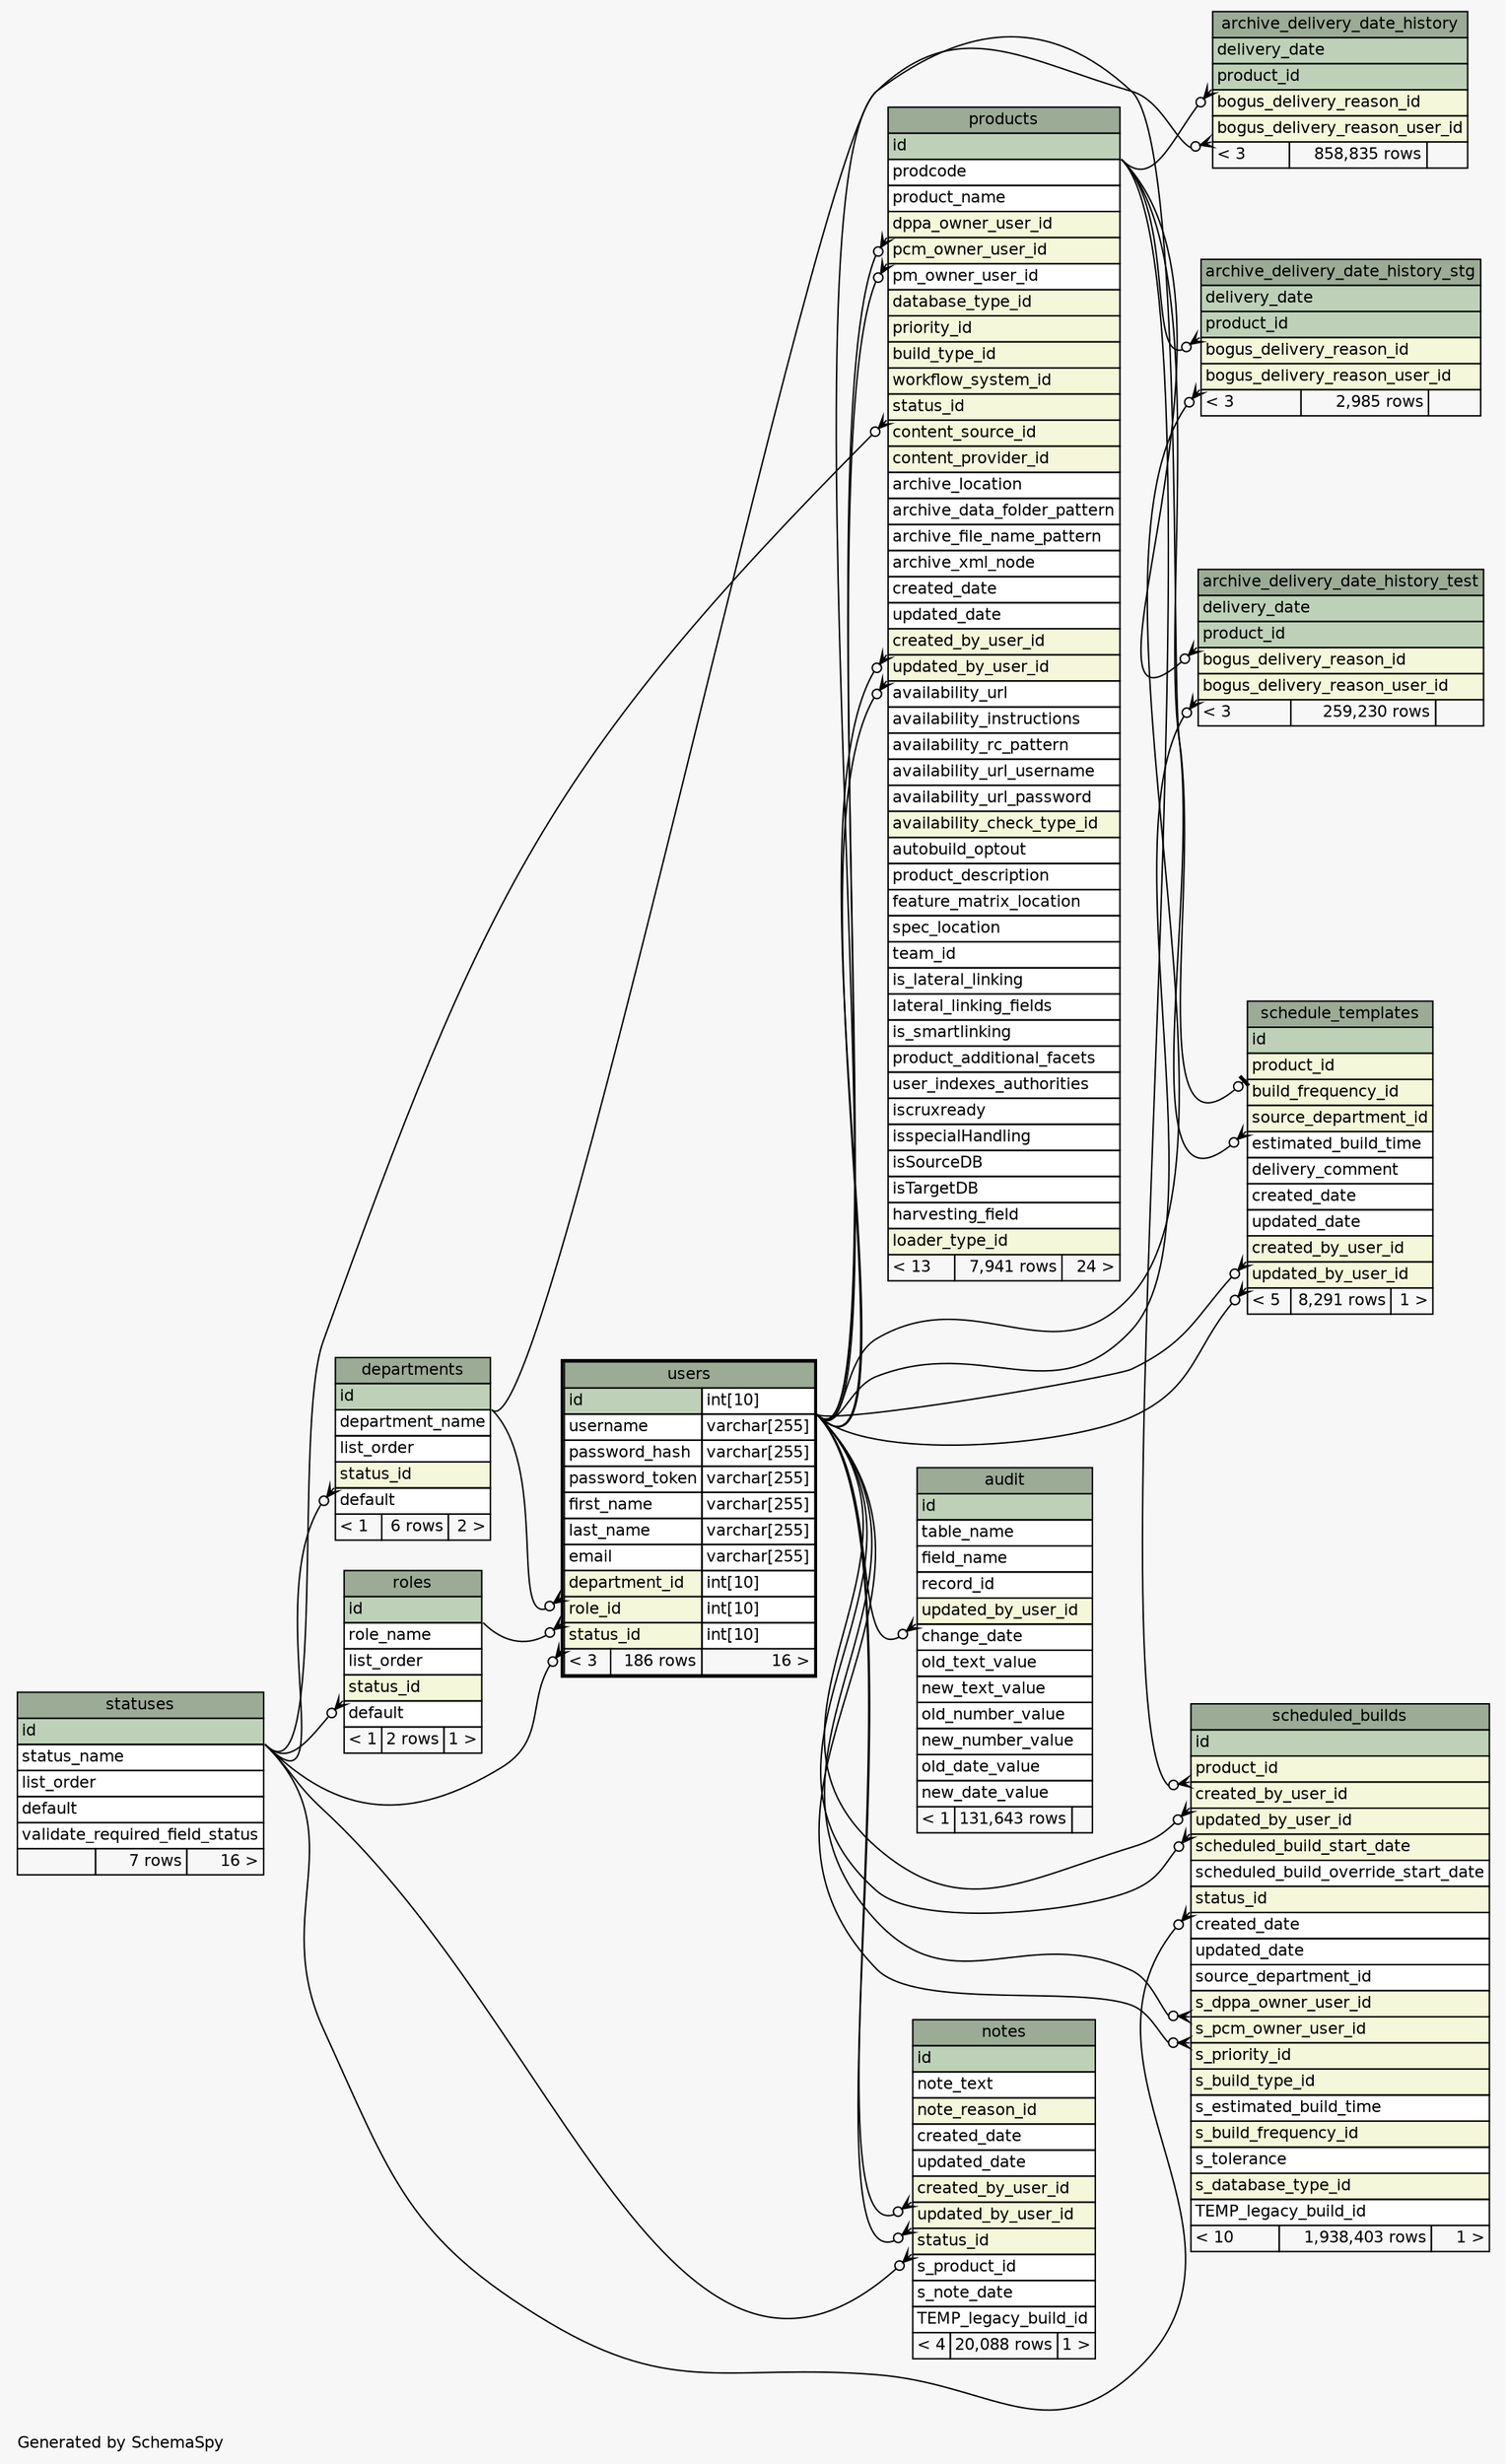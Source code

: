 // dot 2.2.1 on Windows 10 10.0
// SchemaSpy rev 590
digraph "oneDegreeRelationshipsDiagram" {
  graph [
    rankdir="RL"
    bgcolor="#f7f7f7"
    label="\nGenerated by SchemaSpy"
    labeljust="l"
    nodesep="0.18"
    ranksep="0.46"
    fontname="Helvetica"
    fontsize="11"
  ];
  node [
    fontname="Helvetica"
    fontsize="11"
    shape="plaintext"
  ];
  edge [
    arrowsize="0.8"
  ];
  "archive_delivery_date_history":"bogus_delivery_reason_user_id":sw -> "users":"id.type":se [arrowhead=none dir=back arrowtail=crowodot];
  "archive_delivery_date_history":"product_id":sw -> "products":"id":se [arrowhead=none dir=back arrowtail=crowodot];
  "archive_delivery_date_history_stg":"bogus_delivery_reason_user_id":sw -> "users":"id.type":se [arrowhead=none dir=back arrowtail=crowodot];
  "archive_delivery_date_history_stg":"product_id":sw -> "products":"id":se [arrowhead=none dir=back arrowtail=crowodot];
  "archive_delivery_date_history_test":"bogus_delivery_reason_user_id":sw -> "users":"id.type":se [arrowhead=none dir=back arrowtail=crowodot];
  "archive_delivery_date_history_test":"product_id":sw -> "products":"id":se [arrowhead=none dir=back arrowtail=crowodot];
  "audit":"updated_by_user_id":sw -> "users":"id.type":se [arrowhead=none dir=back arrowtail=crowodot];
  "departments":"status_id":sw -> "statuses":"id":se [arrowhead=none dir=back arrowtail=crowodot];
  "notes":"created_by_user_id":sw -> "users":"id.type":se [arrowhead=none dir=back arrowtail=crowodot];
  "notes":"status_id":sw -> "statuses":"id":se [arrowhead=none dir=back arrowtail=crowodot];
  "notes":"updated_by_user_id":sw -> "users":"id.type":se [arrowhead=none dir=back arrowtail=crowodot];
  "products":"created_by_user_id":sw -> "users":"id.type":se [arrowhead=none dir=back arrowtail=crowodot];
  "products":"dppa_owner_user_id":sw -> "users":"id.type":se [arrowhead=none dir=back arrowtail=crowodot];
  "products":"pcm_owner_user_id":sw -> "users":"id.type":se [arrowhead=none dir=back arrowtail=crowodot];
  "products":"status_id":sw -> "statuses":"id":se [arrowhead=none dir=back arrowtail=crowodot];
  "products":"updated_by_user_id":sw -> "users":"id.type":se [arrowhead=none dir=back arrowtail=crowodot];
  "roles":"status_id":sw -> "statuses":"id":se [arrowhead=none dir=back arrowtail=crowodot];
  "schedule_templates":"created_by_user_id":sw -> "users":"id.type":se [arrowhead=none dir=back arrowtail=crowodot];
  "schedule_templates":"product_id":sw -> "products":"id":se [arrowhead=none dir=back arrowtail=teeodot];
  "schedule_templates":"source_department_id":sw -> "departments":"id":se [arrowhead=none dir=back arrowtail=crowodot];
  "schedule_templates":"updated_by_user_id":sw -> "users":"id.type":se [arrowhead=none dir=back arrowtail=crowodot];
  "scheduled_builds":"created_by_user_id":sw -> "users":"id.type":se [arrowhead=none dir=back arrowtail=crowodot];
  "scheduled_builds":"product_id":sw -> "products":"id":se [arrowhead=none dir=back arrowtail=crowodot];
  "scheduled_builds":"s_dppa_owner_user_id":sw -> "users":"id.type":se [arrowhead=none dir=back arrowtail=crowodot];
  "scheduled_builds":"s_pcm_owner_user_id":sw -> "users":"id.type":se [arrowhead=none dir=back arrowtail=crowodot];
  "scheduled_builds":"status_id":sw -> "statuses":"id":se [arrowhead=none dir=back arrowtail=crowodot];
  "scheduled_builds":"updated_by_user_id":sw -> "users":"id.type":se [arrowhead=none dir=back arrowtail=crowodot];
  "users":"department_id":sw -> "departments":"id":se [arrowhead=none dir=back arrowtail=crowodot];
  "users":"role_id":sw -> "roles":"id":se [arrowhead=none dir=back arrowtail=crowodot];
  "users":"status_id":sw -> "statuses":"id":se [arrowhead=none dir=back arrowtail=crowodot];
  "archive_delivery_date_history" [
    label=<
    <TABLE BORDER="0" CELLBORDER="1" CELLSPACING="0" BGCOLOR="#ffffff">
      <TR><TD COLSPAN="3" BGCOLOR="#9bab96" ALIGN="CENTER">archive_delivery_date_history</TD></TR>
      <TR><TD PORT="delivery_date" COLSPAN="3" BGCOLOR="#bed1b8" ALIGN="LEFT">delivery_date</TD></TR>
      <TR><TD PORT="product_id" COLSPAN="3" BGCOLOR="#bed1b8" ALIGN="LEFT">product_id</TD></TR>
      <TR><TD PORT="bogus_delivery_reason_id" COLSPAN="3" BGCOLOR="#f4f7da" ALIGN="LEFT">bogus_delivery_reason_id</TD></TR>
      <TR><TD PORT="bogus_delivery_reason_user_id" COLSPAN="3" BGCOLOR="#f4f7da" ALIGN="LEFT">bogus_delivery_reason_user_id</TD></TR>
      <TR><TD ALIGN="LEFT" BGCOLOR="#f7f7f7">&lt; 3</TD><TD ALIGN="RIGHT" BGCOLOR="#f7f7f7">858,835 rows</TD><TD ALIGN="RIGHT" BGCOLOR="#f7f7f7">  </TD></TR>
    </TABLE>>
    URL="archive_delivery_date_history.html"
    tooltip="archive_delivery_date_history"
  ];
  "archive_delivery_date_history_stg" [
    label=<
    <TABLE BORDER="0" CELLBORDER="1" CELLSPACING="0" BGCOLOR="#ffffff">
      <TR><TD COLSPAN="3" BGCOLOR="#9bab96" ALIGN="CENTER">archive_delivery_date_history_stg</TD></TR>
      <TR><TD PORT="delivery_date" COLSPAN="3" BGCOLOR="#bed1b8" ALIGN="LEFT">delivery_date</TD></TR>
      <TR><TD PORT="product_id" COLSPAN="3" BGCOLOR="#bed1b8" ALIGN="LEFT">product_id</TD></TR>
      <TR><TD PORT="bogus_delivery_reason_id" COLSPAN="3" BGCOLOR="#f4f7da" ALIGN="LEFT">bogus_delivery_reason_id</TD></TR>
      <TR><TD PORT="bogus_delivery_reason_user_id" COLSPAN="3" BGCOLOR="#f4f7da" ALIGN="LEFT">bogus_delivery_reason_user_id</TD></TR>
      <TR><TD ALIGN="LEFT" BGCOLOR="#f7f7f7">&lt; 3</TD><TD ALIGN="RIGHT" BGCOLOR="#f7f7f7">2,985 rows</TD><TD ALIGN="RIGHT" BGCOLOR="#f7f7f7">  </TD></TR>
    </TABLE>>
    URL="archive_delivery_date_history_stg.html"
    tooltip="archive_delivery_date_history_stg"
  ];
  "archive_delivery_date_history_test" [
    label=<
    <TABLE BORDER="0" CELLBORDER="1" CELLSPACING="0" BGCOLOR="#ffffff">
      <TR><TD COLSPAN="3" BGCOLOR="#9bab96" ALIGN="CENTER">archive_delivery_date_history_test</TD></TR>
      <TR><TD PORT="delivery_date" COLSPAN="3" BGCOLOR="#bed1b8" ALIGN="LEFT">delivery_date</TD></TR>
      <TR><TD PORT="product_id" COLSPAN="3" BGCOLOR="#bed1b8" ALIGN="LEFT">product_id</TD></TR>
      <TR><TD PORT="bogus_delivery_reason_id" COLSPAN="3" BGCOLOR="#f4f7da" ALIGN="LEFT">bogus_delivery_reason_id</TD></TR>
      <TR><TD PORT="bogus_delivery_reason_user_id" COLSPAN="3" BGCOLOR="#f4f7da" ALIGN="LEFT">bogus_delivery_reason_user_id</TD></TR>
      <TR><TD ALIGN="LEFT" BGCOLOR="#f7f7f7">&lt; 3</TD><TD ALIGN="RIGHT" BGCOLOR="#f7f7f7">259,230 rows</TD><TD ALIGN="RIGHT" BGCOLOR="#f7f7f7">  </TD></TR>
    </TABLE>>
    URL="archive_delivery_date_history_test.html"
    tooltip="archive_delivery_date_history_test"
  ];
  "audit" [
    label=<
    <TABLE BORDER="0" CELLBORDER="1" CELLSPACING="0" BGCOLOR="#ffffff">
      <TR><TD COLSPAN="3" BGCOLOR="#9bab96" ALIGN="CENTER">audit</TD></TR>
      <TR><TD PORT="id" COLSPAN="3" BGCOLOR="#bed1b8" ALIGN="LEFT">id</TD></TR>
      <TR><TD PORT="table_name" COLSPAN="3" ALIGN="LEFT">table_name</TD></TR>
      <TR><TD PORT="field_name" COLSPAN="3" ALIGN="LEFT">field_name</TD></TR>
      <TR><TD PORT="record_id" COLSPAN="3" ALIGN="LEFT">record_id</TD></TR>
      <TR><TD PORT="updated_by_user_id" COLSPAN="3" BGCOLOR="#f4f7da" ALIGN="LEFT">updated_by_user_id</TD></TR>
      <TR><TD PORT="change_date" COLSPAN="3" ALIGN="LEFT">change_date</TD></TR>
      <TR><TD PORT="old_text_value" COLSPAN="3" ALIGN="LEFT">old_text_value</TD></TR>
      <TR><TD PORT="new_text_value" COLSPAN="3" ALIGN="LEFT">new_text_value</TD></TR>
      <TR><TD PORT="old_number_value" COLSPAN="3" ALIGN="LEFT">old_number_value</TD></TR>
      <TR><TD PORT="new_number_value" COLSPAN="3" ALIGN="LEFT">new_number_value</TD></TR>
      <TR><TD PORT="old_date_value" COLSPAN="3" ALIGN="LEFT">old_date_value</TD></TR>
      <TR><TD PORT="new_date_value" COLSPAN="3" ALIGN="LEFT">new_date_value</TD></TR>
      <TR><TD ALIGN="LEFT" BGCOLOR="#f7f7f7">&lt; 1</TD><TD ALIGN="RIGHT" BGCOLOR="#f7f7f7">131,643 rows</TD><TD ALIGN="RIGHT" BGCOLOR="#f7f7f7">  </TD></TR>
    </TABLE>>
    URL="audit.html"
    tooltip="audit"
  ];
  "departments" [
    label=<
    <TABLE BORDER="0" CELLBORDER="1" CELLSPACING="0" BGCOLOR="#ffffff">
      <TR><TD COLSPAN="3" BGCOLOR="#9bab96" ALIGN="CENTER">departments</TD></TR>
      <TR><TD PORT="id" COLSPAN="3" BGCOLOR="#bed1b8" ALIGN="LEFT">id</TD></TR>
      <TR><TD PORT="department_name" COLSPAN="3" ALIGN="LEFT">department_name</TD></TR>
      <TR><TD PORT="list_order" COLSPAN="3" ALIGN="LEFT">list_order</TD></TR>
      <TR><TD PORT="status_id" COLSPAN="3" BGCOLOR="#f4f7da" ALIGN="LEFT">status_id</TD></TR>
      <TR><TD PORT="default" COLSPAN="3" ALIGN="LEFT">default</TD></TR>
      <TR><TD ALIGN="LEFT" BGCOLOR="#f7f7f7">&lt; 1</TD><TD ALIGN="RIGHT" BGCOLOR="#f7f7f7">6 rows</TD><TD ALIGN="RIGHT" BGCOLOR="#f7f7f7">2 &gt;</TD></TR>
    </TABLE>>
    URL="departments.html"
    tooltip="departments"
  ];
  "notes" [
    label=<
    <TABLE BORDER="0" CELLBORDER="1" CELLSPACING="0" BGCOLOR="#ffffff">
      <TR><TD COLSPAN="3" BGCOLOR="#9bab96" ALIGN="CENTER">notes</TD></TR>
      <TR><TD PORT="id" COLSPAN="3" BGCOLOR="#bed1b8" ALIGN="LEFT">id</TD></TR>
      <TR><TD PORT="note_text" COLSPAN="3" ALIGN="LEFT">note_text</TD></TR>
      <TR><TD PORT="note_reason_id" COLSPAN="3" BGCOLOR="#f4f7da" ALIGN="LEFT">note_reason_id</TD></TR>
      <TR><TD PORT="created_date" COLSPAN="3" ALIGN="LEFT">created_date</TD></TR>
      <TR><TD PORT="updated_date" COLSPAN="3" ALIGN="LEFT">updated_date</TD></TR>
      <TR><TD PORT="created_by_user_id" COLSPAN="3" BGCOLOR="#f4f7da" ALIGN="LEFT">created_by_user_id</TD></TR>
      <TR><TD PORT="updated_by_user_id" COLSPAN="3" BGCOLOR="#f4f7da" ALIGN="LEFT">updated_by_user_id</TD></TR>
      <TR><TD PORT="status_id" COLSPAN="3" BGCOLOR="#f4f7da" ALIGN="LEFT">status_id</TD></TR>
      <TR><TD PORT="s_product_id" COLSPAN="3" ALIGN="LEFT">s_product_id</TD></TR>
      <TR><TD PORT="s_note_date" COLSPAN="3" ALIGN="LEFT">s_note_date</TD></TR>
      <TR><TD PORT="TEMP_legacy_build_id" COLSPAN="3" ALIGN="LEFT">TEMP_legacy_build_id</TD></TR>
      <TR><TD ALIGN="LEFT" BGCOLOR="#f7f7f7">&lt; 4</TD><TD ALIGN="RIGHT" BGCOLOR="#f7f7f7">20,088 rows</TD><TD ALIGN="RIGHT" BGCOLOR="#f7f7f7">1 &gt;</TD></TR>
    </TABLE>>
    URL="notes.html"
    tooltip="notes"
  ];
  "products" [
    label=<
    <TABLE BORDER="0" CELLBORDER="1" CELLSPACING="0" BGCOLOR="#ffffff">
      <TR><TD COLSPAN="3" BGCOLOR="#9bab96" ALIGN="CENTER">products</TD></TR>
      <TR><TD PORT="id" COLSPAN="3" BGCOLOR="#bed1b8" ALIGN="LEFT">id</TD></TR>
      <TR><TD PORT="prodcode" COLSPAN="3" ALIGN="LEFT">prodcode</TD></TR>
      <TR><TD PORT="product_name" COLSPAN="3" ALIGN="LEFT">product_name</TD></TR>
      <TR><TD PORT="dppa_owner_user_id" COLSPAN="3" BGCOLOR="#f4f7da" ALIGN="LEFT">dppa_owner_user_id</TD></TR>
      <TR><TD PORT="pcm_owner_user_id" COLSPAN="3" BGCOLOR="#f4f7da" ALIGN="LEFT">pcm_owner_user_id</TD></TR>
      <TR><TD PORT="pm_owner_user_id" COLSPAN="3" ALIGN="LEFT">pm_owner_user_id</TD></TR>
      <TR><TD PORT="database_type_id" COLSPAN="3" BGCOLOR="#f4f7da" ALIGN="LEFT">database_type_id</TD></TR>
      <TR><TD PORT="priority_id" COLSPAN="3" BGCOLOR="#f4f7da" ALIGN="LEFT">priority_id</TD></TR>
      <TR><TD PORT="build_type_id" COLSPAN="3" BGCOLOR="#f4f7da" ALIGN="LEFT">build_type_id</TD></TR>
      <TR><TD PORT="workflow_system_id" COLSPAN="3" BGCOLOR="#f4f7da" ALIGN="LEFT">workflow_system_id</TD></TR>
      <TR><TD PORT="status_id" COLSPAN="3" BGCOLOR="#f4f7da" ALIGN="LEFT">status_id</TD></TR>
      <TR><TD PORT="content_source_id" COLSPAN="3" BGCOLOR="#f4f7da" ALIGN="LEFT">content_source_id</TD></TR>
      <TR><TD PORT="content_provider_id" COLSPAN="3" BGCOLOR="#f4f7da" ALIGN="LEFT">content_provider_id</TD></TR>
      <TR><TD PORT="archive_location" COLSPAN="3" ALIGN="LEFT">archive_location</TD></TR>
      <TR><TD PORT="archive_data_folder_pattern" COLSPAN="3" ALIGN="LEFT">archive_data_folder_pattern</TD></TR>
      <TR><TD PORT="archive_file_name_pattern" COLSPAN="3" ALIGN="LEFT">archive_file_name_pattern</TD></TR>
      <TR><TD PORT="archive_xml_node" COLSPAN="3" ALIGN="LEFT">archive_xml_node</TD></TR>
      <TR><TD PORT="created_date" COLSPAN="3" ALIGN="LEFT">created_date</TD></TR>
      <TR><TD PORT="updated_date" COLSPAN="3" ALIGN="LEFT">updated_date</TD></TR>
      <TR><TD PORT="created_by_user_id" COLSPAN="3" BGCOLOR="#f4f7da" ALIGN="LEFT">created_by_user_id</TD></TR>
      <TR><TD PORT="updated_by_user_id" COLSPAN="3" BGCOLOR="#f4f7da" ALIGN="LEFT">updated_by_user_id</TD></TR>
      <TR><TD PORT="availability_url" COLSPAN="3" ALIGN="LEFT">availability_url</TD></TR>
      <TR><TD PORT="availability_instructions" COLSPAN="3" ALIGN="LEFT">availability_instructions</TD></TR>
      <TR><TD PORT="availability_rc_pattern" COLSPAN="3" ALIGN="LEFT">availability_rc_pattern</TD></TR>
      <TR><TD PORT="availability_url_username" COLSPAN="3" ALIGN="LEFT">availability_url_username</TD></TR>
      <TR><TD PORT="availability_url_password" COLSPAN="3" ALIGN="LEFT">availability_url_password</TD></TR>
      <TR><TD PORT="availability_check_type_id" COLSPAN="3" BGCOLOR="#f4f7da" ALIGN="LEFT">availability_check_type_id</TD></TR>
      <TR><TD PORT="autobuild_optout" COLSPAN="3" ALIGN="LEFT">autobuild_optout</TD></TR>
      <TR><TD PORT="product_description" COLSPAN="3" ALIGN="LEFT">product_description</TD></TR>
      <TR><TD PORT="feature_matrix_location" COLSPAN="3" ALIGN="LEFT">feature_matrix_location</TD></TR>
      <TR><TD PORT="spec_location" COLSPAN="3" ALIGN="LEFT">spec_location</TD></TR>
      <TR><TD PORT="team_id" COLSPAN="3" ALIGN="LEFT">team_id</TD></TR>
      <TR><TD PORT="is_lateral_linking" COLSPAN="3" ALIGN="LEFT">is_lateral_linking</TD></TR>
      <TR><TD PORT="lateral_linking_fields" COLSPAN="3" ALIGN="LEFT">lateral_linking_fields</TD></TR>
      <TR><TD PORT="is_smartlinking" COLSPAN="3" ALIGN="LEFT">is_smartlinking</TD></TR>
      <TR><TD PORT="product_additional_facets" COLSPAN="3" ALIGN="LEFT">product_additional_facets</TD></TR>
      <TR><TD PORT="user_indexes_authorities" COLSPAN="3" ALIGN="LEFT">user_indexes_authorities</TD></TR>
      <TR><TD PORT="iscruxready" COLSPAN="3" ALIGN="LEFT">iscruxready</TD></TR>
      <TR><TD PORT="isspecialHandling" COLSPAN="3" ALIGN="LEFT">isspecialHandling</TD></TR>
      <TR><TD PORT="isSourceDB" COLSPAN="3" ALIGN="LEFT">isSourceDB</TD></TR>
      <TR><TD PORT="isTargetDB" COLSPAN="3" ALIGN="LEFT">isTargetDB</TD></TR>
      <TR><TD PORT="harvesting_field" COLSPAN="3" ALIGN="LEFT">harvesting_field</TD></TR>
      <TR><TD PORT="loader_type_id" COLSPAN="3" BGCOLOR="#f4f7da" ALIGN="LEFT">loader_type_id</TD></TR>
      <TR><TD ALIGN="LEFT" BGCOLOR="#f7f7f7">&lt; 13</TD><TD ALIGN="RIGHT" BGCOLOR="#f7f7f7">7,941 rows</TD><TD ALIGN="RIGHT" BGCOLOR="#f7f7f7">24 &gt;</TD></TR>
    </TABLE>>
    URL="products.html"
    tooltip="products"
  ];
  "roles" [
    label=<
    <TABLE BORDER="0" CELLBORDER="1" CELLSPACING="0" BGCOLOR="#ffffff">
      <TR><TD COLSPAN="3" BGCOLOR="#9bab96" ALIGN="CENTER">roles</TD></TR>
      <TR><TD PORT="id" COLSPAN="3" BGCOLOR="#bed1b8" ALIGN="LEFT">id</TD></TR>
      <TR><TD PORT="role_name" COLSPAN="3" ALIGN="LEFT">role_name</TD></TR>
      <TR><TD PORT="list_order" COLSPAN="3" ALIGN="LEFT">list_order</TD></TR>
      <TR><TD PORT="status_id" COLSPAN="3" BGCOLOR="#f4f7da" ALIGN="LEFT">status_id</TD></TR>
      <TR><TD PORT="default" COLSPAN="3" ALIGN="LEFT">default</TD></TR>
      <TR><TD ALIGN="LEFT" BGCOLOR="#f7f7f7">&lt; 1</TD><TD ALIGN="RIGHT" BGCOLOR="#f7f7f7">2 rows</TD><TD ALIGN="RIGHT" BGCOLOR="#f7f7f7">1 &gt;</TD></TR>
    </TABLE>>
    URL="roles.html"
    tooltip="roles"
  ];
  "schedule_templates" [
    label=<
    <TABLE BORDER="0" CELLBORDER="1" CELLSPACING="0" BGCOLOR="#ffffff">
      <TR><TD COLSPAN="3" BGCOLOR="#9bab96" ALIGN="CENTER">schedule_templates</TD></TR>
      <TR><TD PORT="id" COLSPAN="3" BGCOLOR="#bed1b8" ALIGN="LEFT">id</TD></TR>
      <TR><TD PORT="product_id" COLSPAN="3" BGCOLOR="#f4f7da" ALIGN="LEFT">product_id</TD></TR>
      <TR><TD PORT="build_frequency_id" COLSPAN="3" BGCOLOR="#f4f7da" ALIGN="LEFT">build_frequency_id</TD></TR>
      <TR><TD PORT="source_department_id" COLSPAN="3" BGCOLOR="#f4f7da" ALIGN="LEFT">source_department_id</TD></TR>
      <TR><TD PORT="estimated_build_time" COLSPAN="3" ALIGN="LEFT">estimated_build_time</TD></TR>
      <TR><TD PORT="delivery_comment" COLSPAN="3" ALIGN="LEFT">delivery_comment</TD></TR>
      <TR><TD PORT="created_date" COLSPAN="3" ALIGN="LEFT">created_date</TD></TR>
      <TR><TD PORT="updated_date" COLSPAN="3" ALIGN="LEFT">updated_date</TD></TR>
      <TR><TD PORT="created_by_user_id" COLSPAN="3" BGCOLOR="#f4f7da" ALIGN="LEFT">created_by_user_id</TD></TR>
      <TR><TD PORT="updated_by_user_id" COLSPAN="3" BGCOLOR="#f4f7da" ALIGN="LEFT">updated_by_user_id</TD></TR>
      <TR><TD ALIGN="LEFT" BGCOLOR="#f7f7f7">&lt; 5</TD><TD ALIGN="RIGHT" BGCOLOR="#f7f7f7">8,291 rows</TD><TD ALIGN="RIGHT" BGCOLOR="#f7f7f7">1 &gt;</TD></TR>
    </TABLE>>
    URL="schedule_templates.html"
    tooltip="schedule_templates"
  ];
  "scheduled_builds" [
    label=<
    <TABLE BORDER="0" CELLBORDER="1" CELLSPACING="0" BGCOLOR="#ffffff">
      <TR><TD COLSPAN="3" BGCOLOR="#9bab96" ALIGN="CENTER">scheduled_builds</TD></TR>
      <TR><TD PORT="id" COLSPAN="3" BGCOLOR="#bed1b8" ALIGN="LEFT">id</TD></TR>
      <TR><TD PORT="product_id" COLSPAN="3" BGCOLOR="#f4f7da" ALIGN="LEFT">product_id</TD></TR>
      <TR><TD PORT="created_by_user_id" COLSPAN="3" BGCOLOR="#f4f7da" ALIGN="LEFT">created_by_user_id</TD></TR>
      <TR><TD PORT="updated_by_user_id" COLSPAN="3" BGCOLOR="#f4f7da" ALIGN="LEFT">updated_by_user_id</TD></TR>
      <TR><TD PORT="scheduled_build_start_date" COLSPAN="3" BGCOLOR="#f4f7da" ALIGN="LEFT">scheduled_build_start_date</TD></TR>
      <TR><TD PORT="scheduled_build_override_start_date" COLSPAN="3" ALIGN="LEFT">scheduled_build_override_start_date</TD></TR>
      <TR><TD PORT="status_id" COLSPAN="3" BGCOLOR="#f4f7da" ALIGN="LEFT">status_id</TD></TR>
      <TR><TD PORT="created_date" COLSPAN="3" ALIGN="LEFT">created_date</TD></TR>
      <TR><TD PORT="updated_date" COLSPAN="3" ALIGN="LEFT">updated_date</TD></TR>
      <TR><TD PORT="source_department_id" COLSPAN="3" ALIGN="LEFT">source_department_id</TD></TR>
      <TR><TD PORT="s_dppa_owner_user_id" COLSPAN="3" BGCOLOR="#f4f7da" ALIGN="LEFT">s_dppa_owner_user_id</TD></TR>
      <TR><TD PORT="s_pcm_owner_user_id" COLSPAN="3" BGCOLOR="#f4f7da" ALIGN="LEFT">s_pcm_owner_user_id</TD></TR>
      <TR><TD PORT="s_priority_id" COLSPAN="3" BGCOLOR="#f4f7da" ALIGN="LEFT">s_priority_id</TD></TR>
      <TR><TD PORT="s_build_type_id" COLSPAN="3" BGCOLOR="#f4f7da" ALIGN="LEFT">s_build_type_id</TD></TR>
      <TR><TD PORT="s_estimated_build_time" COLSPAN="3" ALIGN="LEFT">s_estimated_build_time</TD></TR>
      <TR><TD PORT="s_build_frequency_id" COLSPAN="3" BGCOLOR="#f4f7da" ALIGN="LEFT">s_build_frequency_id</TD></TR>
      <TR><TD PORT="s_tolerance" COLSPAN="3" ALIGN="LEFT">s_tolerance</TD></TR>
      <TR><TD PORT="s_database_type_id" COLSPAN="3" BGCOLOR="#f4f7da" ALIGN="LEFT">s_database_type_id</TD></TR>
      <TR><TD PORT="TEMP_legacy_build_id" COLSPAN="3" ALIGN="LEFT">TEMP_legacy_build_id</TD></TR>
      <TR><TD ALIGN="LEFT" BGCOLOR="#f7f7f7">&lt; 10</TD><TD ALIGN="RIGHT" BGCOLOR="#f7f7f7">1,938,403 rows</TD><TD ALIGN="RIGHT" BGCOLOR="#f7f7f7">1 &gt;</TD></TR>
    </TABLE>>
    URL="scheduled_builds.html"
    tooltip="scheduled_builds"
  ];
  "statuses" [
    label=<
    <TABLE BORDER="0" CELLBORDER="1" CELLSPACING="0" BGCOLOR="#ffffff">
      <TR><TD COLSPAN="3" BGCOLOR="#9bab96" ALIGN="CENTER">statuses</TD></TR>
      <TR><TD PORT="id" COLSPAN="3" BGCOLOR="#bed1b8" ALIGN="LEFT">id</TD></TR>
      <TR><TD PORT="status_name" COLSPAN="3" ALIGN="LEFT">status_name</TD></TR>
      <TR><TD PORT="list_order" COLSPAN="3" ALIGN="LEFT">list_order</TD></TR>
      <TR><TD PORT="default" COLSPAN="3" ALIGN="LEFT">default</TD></TR>
      <TR><TD PORT="validate_required_field_status" COLSPAN="3" ALIGN="LEFT">validate_required_field_status</TD></TR>
      <TR><TD ALIGN="LEFT" BGCOLOR="#f7f7f7">  </TD><TD ALIGN="RIGHT" BGCOLOR="#f7f7f7">7 rows</TD><TD ALIGN="RIGHT" BGCOLOR="#f7f7f7">16 &gt;</TD></TR>
    </TABLE>>
    URL="statuses.html"
    tooltip="statuses"
  ];
  "users" [
    label=<
    <TABLE BORDER="2" CELLBORDER="1" CELLSPACING="0" BGCOLOR="#ffffff">
      <TR><TD COLSPAN="3" BGCOLOR="#9bab96" ALIGN="CENTER">users</TD></TR>
      <TR><TD PORT="id" COLSPAN="2" BGCOLOR="#bed1b8" ALIGN="LEFT">id</TD><TD PORT="id.type" ALIGN="LEFT">int[10]</TD></TR>
      <TR><TD PORT="username" COLSPAN="2" ALIGN="LEFT">username</TD><TD PORT="username.type" ALIGN="LEFT">varchar[255]</TD></TR>
      <TR><TD PORT="password_hash" COLSPAN="2" ALIGN="LEFT">password_hash</TD><TD PORT="password_hash.type" ALIGN="LEFT">varchar[255]</TD></TR>
      <TR><TD PORT="password_token" COLSPAN="2" ALIGN="LEFT">password_token</TD><TD PORT="password_token.type" ALIGN="LEFT">varchar[255]</TD></TR>
      <TR><TD PORT="first_name" COLSPAN="2" ALIGN="LEFT">first_name</TD><TD PORT="first_name.type" ALIGN="LEFT">varchar[255]</TD></TR>
      <TR><TD PORT="last_name" COLSPAN="2" ALIGN="LEFT">last_name</TD><TD PORT="last_name.type" ALIGN="LEFT">varchar[255]</TD></TR>
      <TR><TD PORT="email" COLSPAN="2" ALIGN="LEFT">email</TD><TD PORT="email.type" ALIGN="LEFT">varchar[255]</TD></TR>
      <TR><TD PORT="department_id" COLSPAN="2" BGCOLOR="#f4f7da" ALIGN="LEFT">department_id</TD><TD PORT="department_id.type" ALIGN="LEFT">int[10]</TD></TR>
      <TR><TD PORT="role_id" COLSPAN="2" BGCOLOR="#f4f7da" ALIGN="LEFT">role_id</TD><TD PORT="role_id.type" ALIGN="LEFT">int[10]</TD></TR>
      <TR><TD PORT="status_id" COLSPAN="2" BGCOLOR="#f4f7da" ALIGN="LEFT">status_id</TD><TD PORT="status_id.type" ALIGN="LEFT">int[10]</TD></TR>
      <TR><TD ALIGN="LEFT" BGCOLOR="#f7f7f7">&lt; 3</TD><TD ALIGN="RIGHT" BGCOLOR="#f7f7f7">186 rows</TD><TD ALIGN="RIGHT" BGCOLOR="#f7f7f7">16 &gt;</TD></TR>
    </TABLE>>
    URL="users.html"
    tooltip="users"
  ];
}
